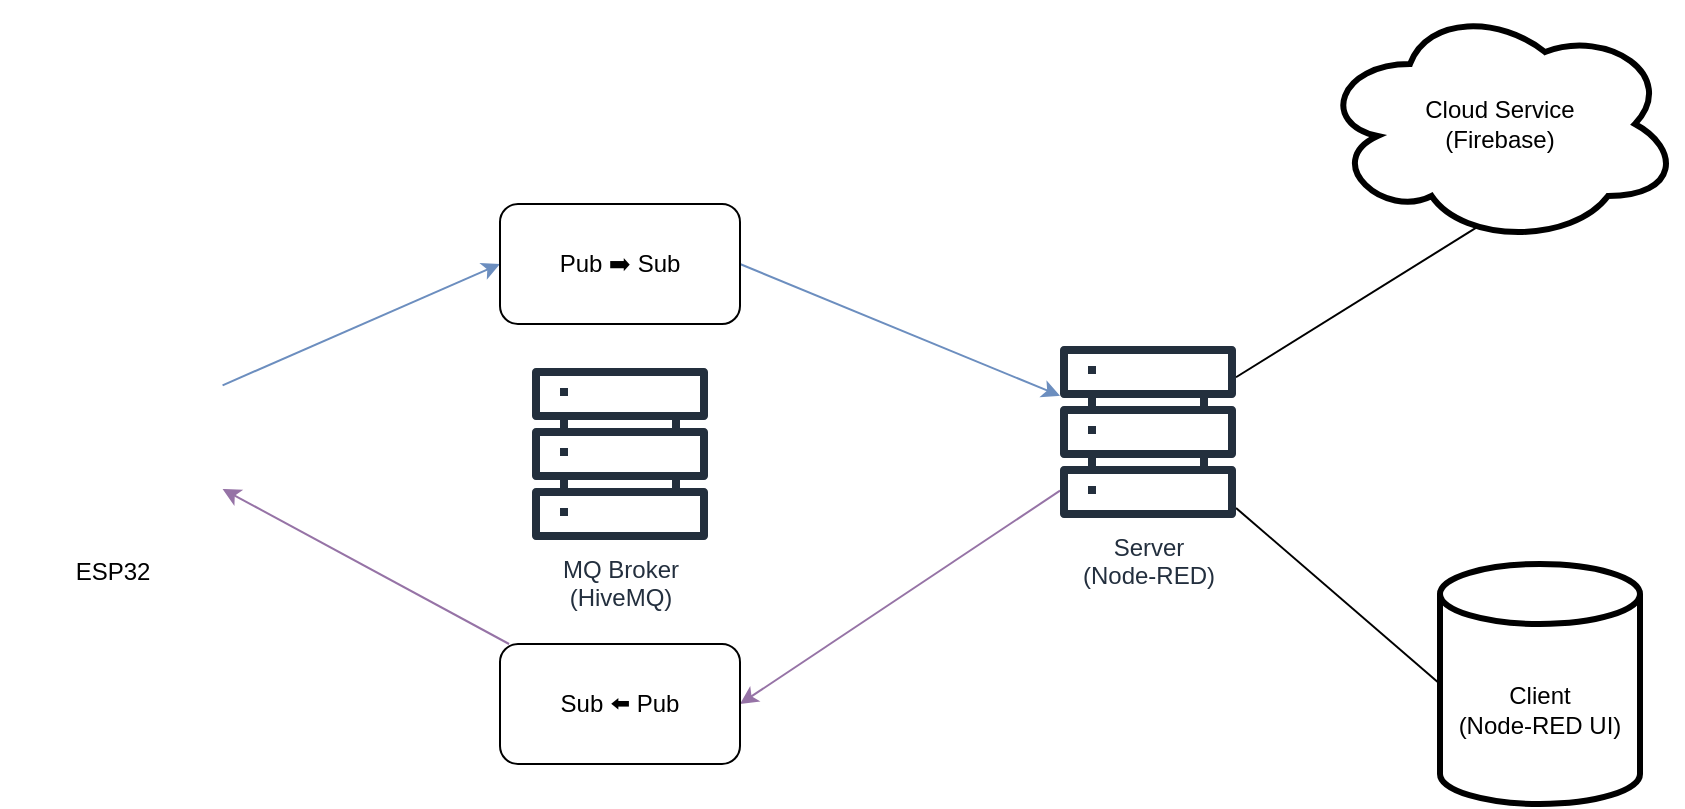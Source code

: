 <mxfile version="21.7.5" type="github">
  <diagram name="Page-1" id="FE-47qsWvYnsMxgvIYbm">
    <mxGraphModel dx="2284" dy="746" grid="1" gridSize="10" guides="1" tooltips="1" connect="1" arrows="1" fold="1" page="1" pageScale="1" pageWidth="850" pageHeight="1100" math="0" shadow="0">
      <root>
        <mxCell id="0" />
        <mxCell id="1" parent="0" />
        <mxCell id="6HdpZ-S6u97lX5I0Tlse-1" value="Cloud Service&lt;br&gt;(Firebase)" style="ellipse;shape=cloud;whiteSpace=wrap;html=1;strokeWidth=3;" vertex="1" parent="1">
          <mxGeometry x="300" y="210" width="180" height="120" as="geometry" />
        </mxCell>
        <mxCell id="6HdpZ-S6u97lX5I0Tlse-24" style="edgeStyle=none;shape=connector;rounded=0;orthogonalLoop=1;jettySize=auto;html=1;entryX=1;entryY=0.5;entryDx=0;entryDy=0;labelBackgroundColor=default;strokeColor=#9673a6;fontFamily=Helvetica;fontSize=11;fontColor=default;endArrow=classic;fillColor=#e1d5e7;" edge="1" parent="1" source="6HdpZ-S6u97lX5I0Tlse-3" target="6HdpZ-S6u97lX5I0Tlse-18">
          <mxGeometry relative="1" as="geometry" />
        </mxCell>
        <mxCell id="6HdpZ-S6u97lX5I0Tlse-26" style="edgeStyle=none;shape=connector;rounded=0;orthogonalLoop=1;jettySize=auto;html=1;entryX=0.433;entryY=0.933;entryDx=0;entryDy=0;entryPerimeter=0;labelBackgroundColor=default;strokeColor=default;fontFamily=Helvetica;fontSize=11;fontColor=default;endArrow=none;endFill=0;" edge="1" parent="1" source="6HdpZ-S6u97lX5I0Tlse-3" target="6HdpZ-S6u97lX5I0Tlse-1">
          <mxGeometry relative="1" as="geometry" />
        </mxCell>
        <mxCell id="6HdpZ-S6u97lX5I0Tlse-27" style="edgeStyle=none;shape=connector;rounded=0;orthogonalLoop=1;jettySize=auto;html=1;entryX=0;entryY=0.5;entryDx=0;entryDy=0;entryPerimeter=0;labelBackgroundColor=default;strokeColor=default;fontFamily=Helvetica;fontSize=11;fontColor=default;endArrow=none;endFill=0;" edge="1" parent="1" source="6HdpZ-S6u97lX5I0Tlse-3" target="6HdpZ-S6u97lX5I0Tlse-6">
          <mxGeometry relative="1" as="geometry" />
        </mxCell>
        <mxCell id="6HdpZ-S6u97lX5I0Tlse-3" value="Server&lt;br&gt;(Node-RED)" style="sketch=0;outlineConnect=0;fontColor=#232F3E;gradientColor=none;fillColor=#232F3D;strokeColor=none;dashed=0;verticalLabelPosition=bottom;verticalAlign=top;align=center;html=1;fontSize=12;fontStyle=0;aspect=fixed;pointerEvents=1;shape=mxgraph.aws4.servers;" vertex="1" parent="1">
          <mxGeometry x="170" y="380" width="88" height="88" as="geometry" />
        </mxCell>
        <mxCell id="6HdpZ-S6u97lX5I0Tlse-22" style="rounded=0;orthogonalLoop=1;jettySize=auto;html=1;entryX=0;entryY=0.5;entryDx=0;entryDy=0;fillColor=#dae8fc;strokeColor=#6c8ebf;" edge="1" parent="1" source="6HdpZ-S6u97lX5I0Tlse-5" target="6HdpZ-S6u97lX5I0Tlse-17">
          <mxGeometry relative="1" as="geometry" />
        </mxCell>
        <mxCell id="6HdpZ-S6u97lX5I0Tlse-5" value="ESP32" style="shape=image;html=1;verticalAlign=top;verticalLabelPosition=bottom;labelBackgroundColor=#ffffff;imageAspect=0;aspect=fixed;image=https://cdn2.iconfinder.com/data/icons/electronic-13/480/3-electronic-arduino-chipset-icon-2-128.png;clipPath=inset(15.63% 16.41% 17.97% 16.41%);" vertex="1" parent="1">
          <mxGeometry x="-360" y="370" width="111.29" height="110" as="geometry" />
        </mxCell>
        <mxCell id="6HdpZ-S6u97lX5I0Tlse-23" style="rounded=0;orthogonalLoop=1;jettySize=auto;html=1;exitX=1;exitY=0.5;exitDx=0;exitDy=0;fillColor=#dae8fc;strokeColor=#6c8ebf;" edge="1" parent="1" source="6HdpZ-S6u97lX5I0Tlse-17" target="6HdpZ-S6u97lX5I0Tlse-3">
          <mxGeometry relative="1" as="geometry" />
        </mxCell>
        <mxCell id="6HdpZ-S6u97lX5I0Tlse-25" style="edgeStyle=none;shape=connector;rounded=0;orthogonalLoop=1;jettySize=auto;html=1;entryX=1;entryY=0.75;entryDx=0;entryDy=0;labelBackgroundColor=default;strokeColor=#9673a6;fontFamily=Helvetica;fontSize=11;fontColor=default;endArrow=classic;fillColor=#e1d5e7;" edge="1" parent="1" source="6HdpZ-S6u97lX5I0Tlse-18" target="6HdpZ-S6u97lX5I0Tlse-5">
          <mxGeometry relative="1" as="geometry" />
        </mxCell>
        <mxCell id="6HdpZ-S6u97lX5I0Tlse-6" value="Client&lt;br&gt;(Node-RED UI)" style="shape=cylinder3;whiteSpace=wrap;html=1;boundedLbl=1;backgroundOutline=1;size=15;strokeWidth=3;" vertex="1" parent="1">
          <mxGeometry x="360" y="490" width="100" height="120" as="geometry" />
        </mxCell>
        <mxCell id="6HdpZ-S6u97lX5I0Tlse-31" value="" style="group" vertex="1" connectable="0" parent="1">
          <mxGeometry x="-110" y="310" width="120" height="280" as="geometry" />
        </mxCell>
        <mxCell id="6HdpZ-S6u97lX5I0Tlse-18" value="Sub&amp;nbsp;⬅️ Pub" style="rounded=1;whiteSpace=wrap;html=1;" vertex="1" parent="6HdpZ-S6u97lX5I0Tlse-31">
          <mxGeometry y="220" width="120" height="60" as="geometry" />
        </mxCell>
        <mxCell id="6HdpZ-S6u97lX5I0Tlse-7" value="MQ Broker&lt;br&gt;(HiveMQ)" style="sketch=0;outlineConnect=0;fontColor=#232F3E;gradientColor=none;fillColor=#232F3D;strokeColor=none;dashed=0;verticalLabelPosition=bottom;verticalAlign=top;align=center;html=1;fontSize=12;fontStyle=0;aspect=fixed;pointerEvents=1;shape=mxgraph.aws4.servers;" vertex="1" parent="6HdpZ-S6u97lX5I0Tlse-31">
          <mxGeometry x="16" y="81" width="88" height="88" as="geometry" />
        </mxCell>
        <mxCell id="6HdpZ-S6u97lX5I0Tlse-17" value="Pub ➡️ Sub" style="rounded=1;whiteSpace=wrap;html=1;" vertex="1" parent="6HdpZ-S6u97lX5I0Tlse-31">
          <mxGeometry width="120" height="60" as="geometry" />
        </mxCell>
      </root>
    </mxGraphModel>
  </diagram>
</mxfile>
